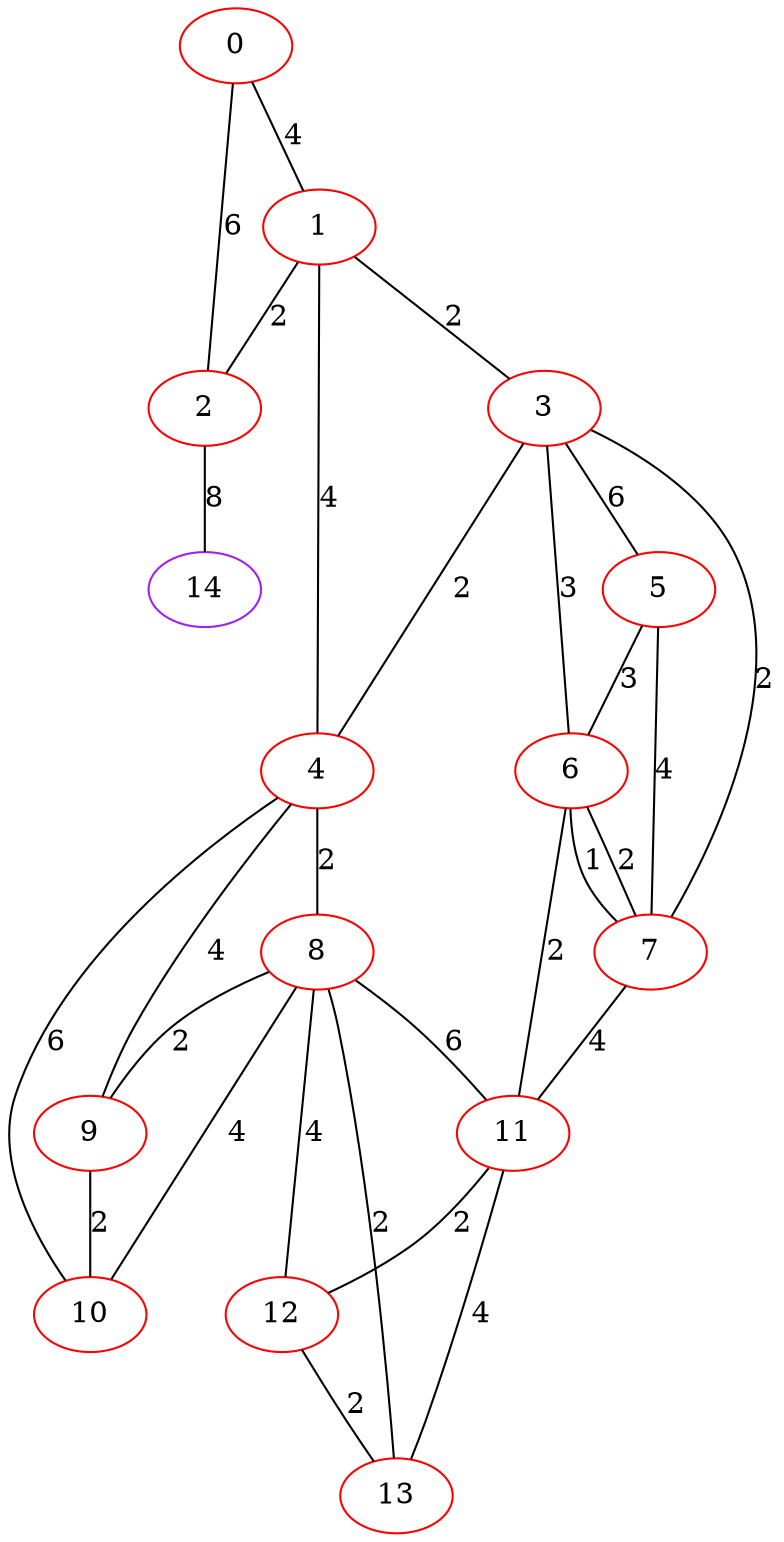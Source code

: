 graph "" {
0 [color=red, weight=1];
1 [color=red, weight=1];
2 [color=red, weight=1];
3 [color=red, weight=1];
4 [color=red, weight=1];
5 [color=red, weight=1];
6 [color=red, weight=1];
7 [color=red, weight=1];
8 [color=red, weight=1];
9 [color=red, weight=1];
10 [color=red, weight=1];
11 [color=red, weight=1];
12 [color=red, weight=1];
13 [color=red, weight=1];
14 [color=purple, weight=4];
0 -- 1  [key=0, label=4];
0 -- 2  [key=0, label=6];
1 -- 2  [key=0, label=2];
1 -- 3  [key=0, label=2];
1 -- 4  [key=0, label=4];
2 -- 14  [key=0, label=8];
3 -- 4  [key=0, label=2];
3 -- 5  [key=0, label=6];
3 -- 6  [key=0, label=3];
3 -- 7  [key=0, label=2];
4 -- 8  [key=0, label=2];
4 -- 9  [key=0, label=4];
4 -- 10  [key=0, label=6];
5 -- 6  [key=0, label=3];
5 -- 7  [key=0, label=4];
6 -- 11  [key=0, label=2];
6 -- 7  [key=0, label=1];
6 -- 7  [key=1, label=2];
7 -- 11  [key=0, label=4];
8 -- 9  [key=0, label=2];
8 -- 10  [key=0, label=4];
8 -- 11  [key=0, label=6];
8 -- 12  [key=0, label=4];
8 -- 13  [key=0, label=2];
9 -- 10  [key=0, label=2];
11 -- 12  [key=0, label=2];
11 -- 13  [key=0, label=4];
12 -- 13  [key=0, label=2];
}
